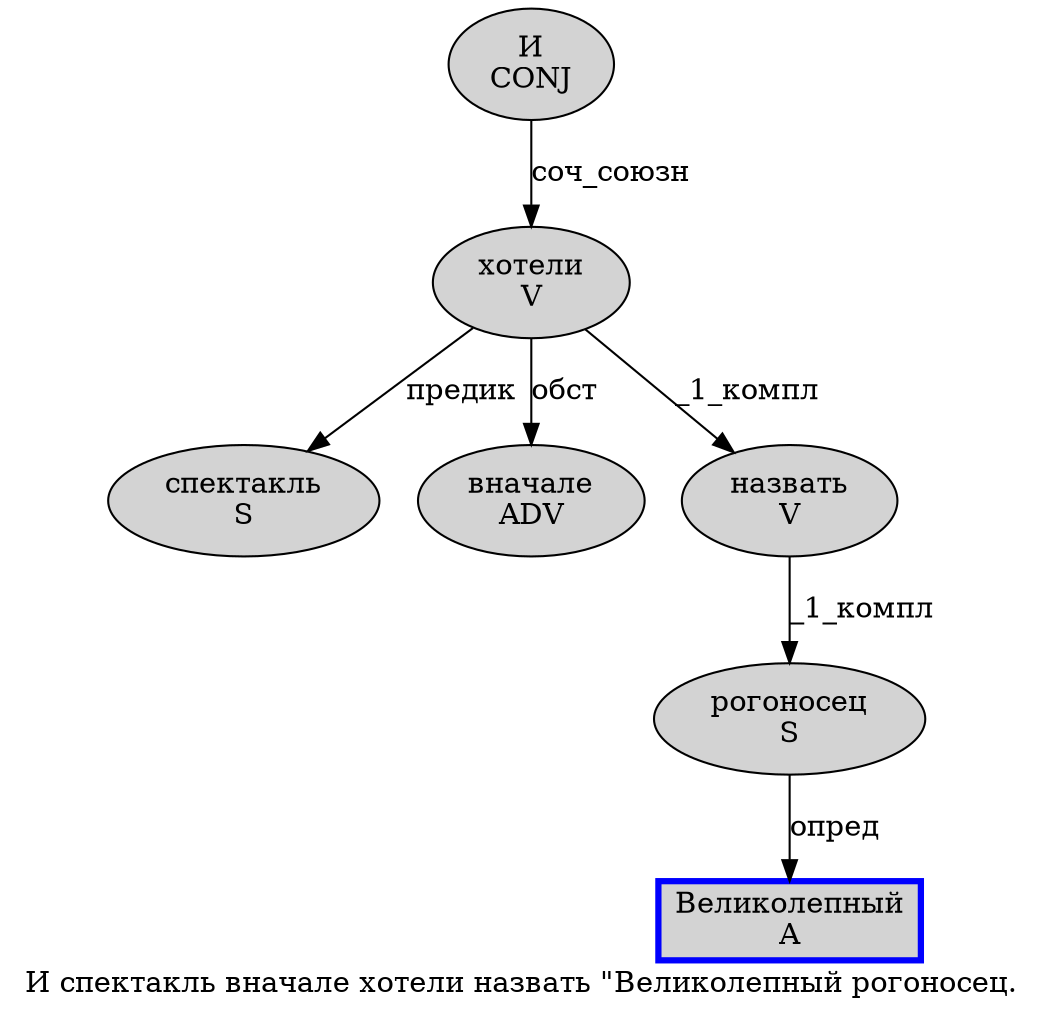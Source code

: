 digraph SENTENCE_1041 {
	graph [label="И спектакль вначале хотели назвать \"Великолепный рогоносец."]
	node [style=filled]
		0 [label="И
CONJ" color="" fillcolor=lightgray penwidth=1 shape=ellipse]
		1 [label="спектакль
S" color="" fillcolor=lightgray penwidth=1 shape=ellipse]
		2 [label="вначале
ADV" color="" fillcolor=lightgray penwidth=1 shape=ellipse]
		3 [label="хотели
V" color="" fillcolor=lightgray penwidth=1 shape=ellipse]
		4 [label="назвать
V" color="" fillcolor=lightgray penwidth=1 shape=ellipse]
		6 [label="Великолепный
A" color=blue fillcolor=lightgray penwidth=3 shape=box]
		7 [label="рогоносец
S" color="" fillcolor=lightgray penwidth=1 shape=ellipse]
			7 -> 6 [label="опред"]
			3 -> 1 [label="предик"]
			3 -> 2 [label="обст"]
			3 -> 4 [label="_1_компл"]
			4 -> 7 [label="_1_компл"]
			0 -> 3 [label="соч_союзн"]
}